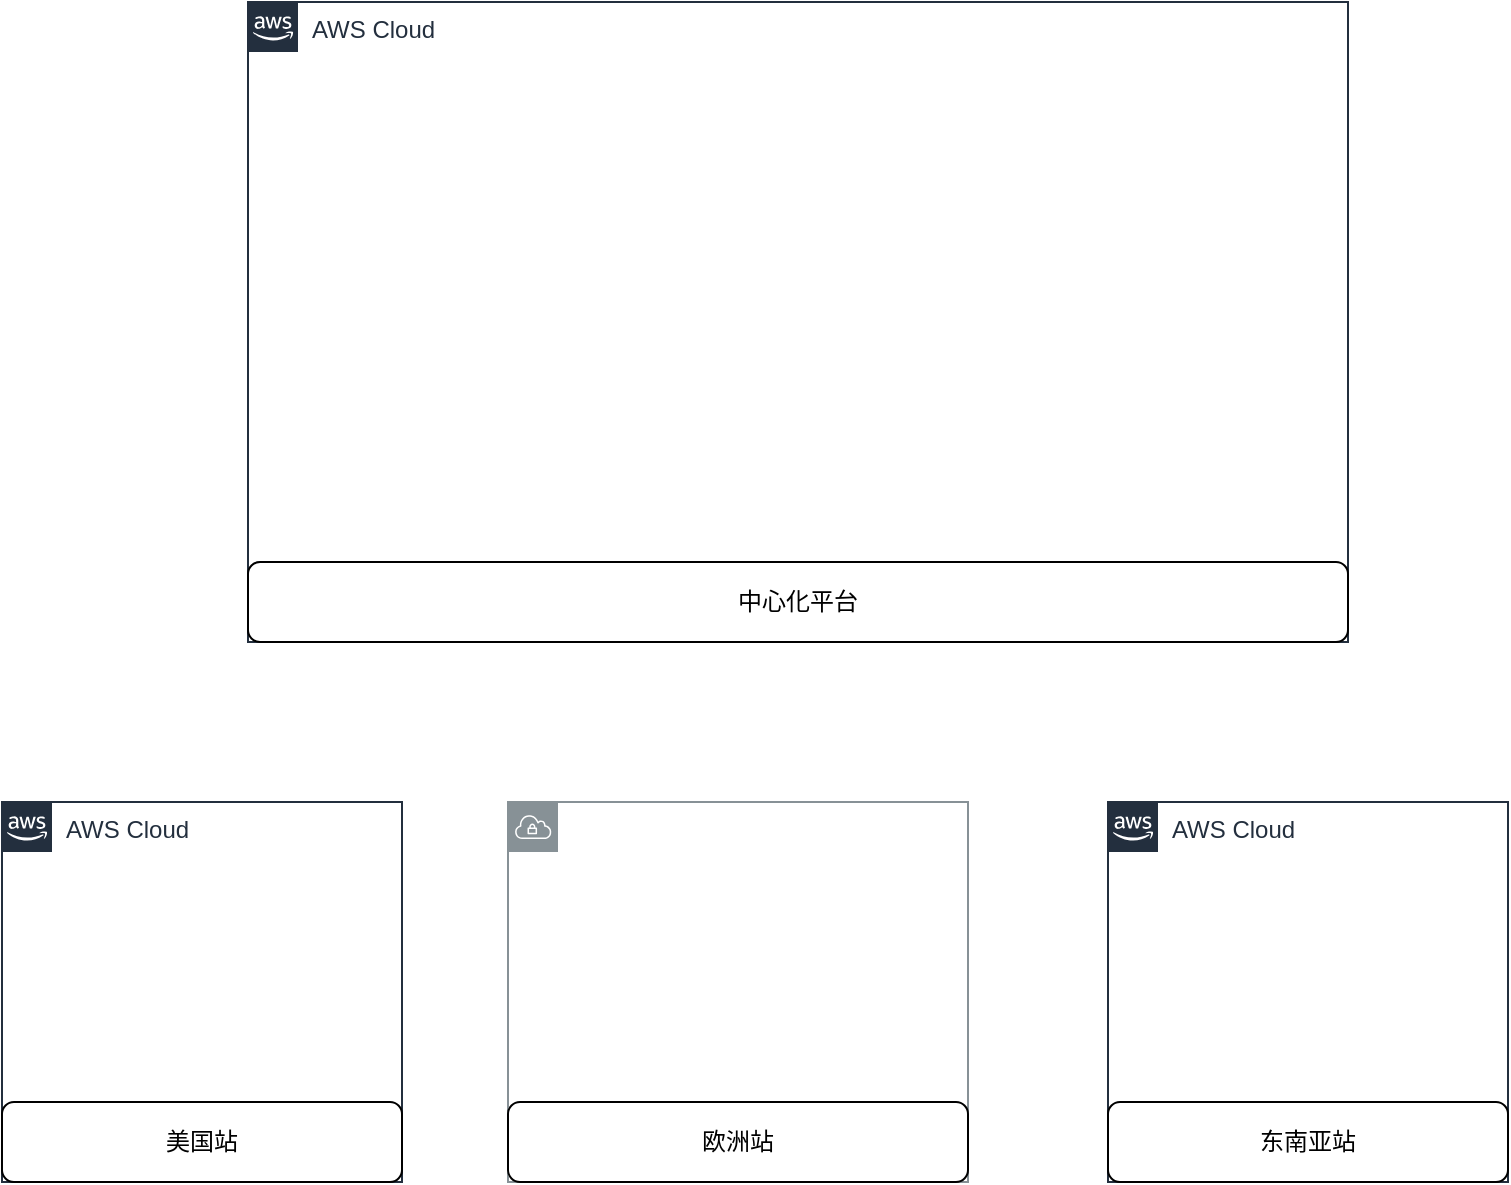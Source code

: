 <mxfile version="20.4.0" type="github">
  <diagram id="tQNOdVWaqfSVct5Hlhle" name="第 1 页">
    <mxGraphModel dx="1042" dy="564" grid="1" gridSize="10" guides="1" tooltips="1" connect="1" arrows="1" fold="1" page="1" pageScale="1" pageWidth="827" pageHeight="1169" math="0" shadow="0">
      <root>
        <mxCell id="0" />
        <mxCell id="1" parent="0" />
        <mxCell id="oWOzsEWmxyIAThikKH5z-3" value="AWS Cloud" style="points=[[0,0],[0.25,0],[0.5,0],[0.75,0],[1,0],[1,0.25],[1,0.5],[1,0.75],[1,1],[0.75,1],[0.5,1],[0.25,1],[0,1],[0,0.75],[0,0.5],[0,0.25]];outlineConnect=0;gradientColor=none;html=1;whiteSpace=wrap;fontSize=12;fontStyle=0;container=1;pointerEvents=0;collapsible=0;recursiveResize=0;shape=mxgraph.aws4.group;grIcon=mxgraph.aws4.group_aws_cloud_alt;strokeColor=#232F3E;fillColor=none;verticalAlign=top;align=left;spacingLeft=30;fontColor=#232F3E;dashed=0;" vertex="1" parent="1">
          <mxGeometry x="140" y="40" width="550" height="320" as="geometry" />
        </mxCell>
        <mxCell id="oWOzsEWmxyIAThikKH5z-5" value="中心化平台" style="rounded=1;whiteSpace=wrap;html=1;" vertex="1" parent="oWOzsEWmxyIAThikKH5z-3">
          <mxGeometry y="280" width="550" height="40" as="geometry" />
        </mxCell>
        <mxCell id="oWOzsEWmxyIAThikKH5z-6" value="AWS Cloud" style="points=[[0,0],[0.25,0],[0.5,0],[0.75,0],[1,0],[1,0.25],[1,0.5],[1,0.75],[1,1],[0.75,1],[0.5,1],[0.25,1],[0,1],[0,0.75],[0,0.5],[0,0.25]];outlineConnect=0;gradientColor=none;html=1;whiteSpace=wrap;fontSize=12;fontStyle=0;container=1;pointerEvents=0;collapsible=0;recursiveResize=0;shape=mxgraph.aws4.group;grIcon=mxgraph.aws4.group_aws_cloud_alt;strokeColor=#232F3E;fillColor=none;verticalAlign=top;align=left;spacingLeft=30;fontColor=#232F3E;dashed=0;" vertex="1" parent="1">
          <mxGeometry x="17" y="440" width="200" height="190" as="geometry" />
        </mxCell>
        <mxCell id="oWOzsEWmxyIAThikKH5z-9" value="美国站" style="rounded=1;whiteSpace=wrap;html=1;" vertex="1" parent="oWOzsEWmxyIAThikKH5z-6">
          <mxGeometry y="150" width="200" height="40" as="geometry" />
        </mxCell>
        <mxCell id="oWOzsEWmxyIAThikKH5z-10" value="AWS Cloud" style="points=[[0,0],[0.25,0],[0.5,0],[0.75,0],[1,0],[1,0.25],[1,0.5],[1,0.75],[1,1],[0.75,1],[0.5,1],[0.25,1],[0,1],[0,0.75],[0,0.5],[0,0.25]];outlineConnect=0;gradientColor=none;html=1;whiteSpace=wrap;fontSize=12;fontStyle=0;container=1;pointerEvents=0;collapsible=0;recursiveResize=0;shape=mxgraph.aws4.group;grIcon=mxgraph.aws4.group_aws_cloud_alt;strokeColor=#232F3E;fillColor=none;verticalAlign=top;align=left;spacingLeft=30;fontColor=#232F3E;dashed=0;" vertex="1" parent="1">
          <mxGeometry x="570" y="440" width="200" height="190" as="geometry" />
        </mxCell>
        <mxCell id="oWOzsEWmxyIAThikKH5z-11" value="东南亚站" style="rounded=1;whiteSpace=wrap;html=1;" vertex="1" parent="oWOzsEWmxyIAThikKH5z-10">
          <mxGeometry y="150" width="200" height="40" as="geometry" />
        </mxCell>
        <mxCell id="oWOzsEWmxyIAThikKH5z-19" value="" style="sketch=0;outlineConnect=0;gradientColor=none;html=1;whiteSpace=wrap;fontSize=12;fontStyle=0;shape=mxgraph.aws4.group;grIcon=mxgraph.aws4.group_vpc;strokeColor=#879196;fillColor=none;verticalAlign=top;align=left;spacingLeft=30;fontColor=#879196;dashed=0;" vertex="1" parent="1">
          <mxGeometry x="270" y="440" width="230" height="190" as="geometry" />
        </mxCell>
        <mxCell id="oWOzsEWmxyIAThikKH5z-20" value="欧洲站" style="rounded=1;whiteSpace=wrap;html=1;" vertex="1" parent="1">
          <mxGeometry x="270" y="590" width="230" height="40" as="geometry" />
        </mxCell>
      </root>
    </mxGraphModel>
  </diagram>
</mxfile>
